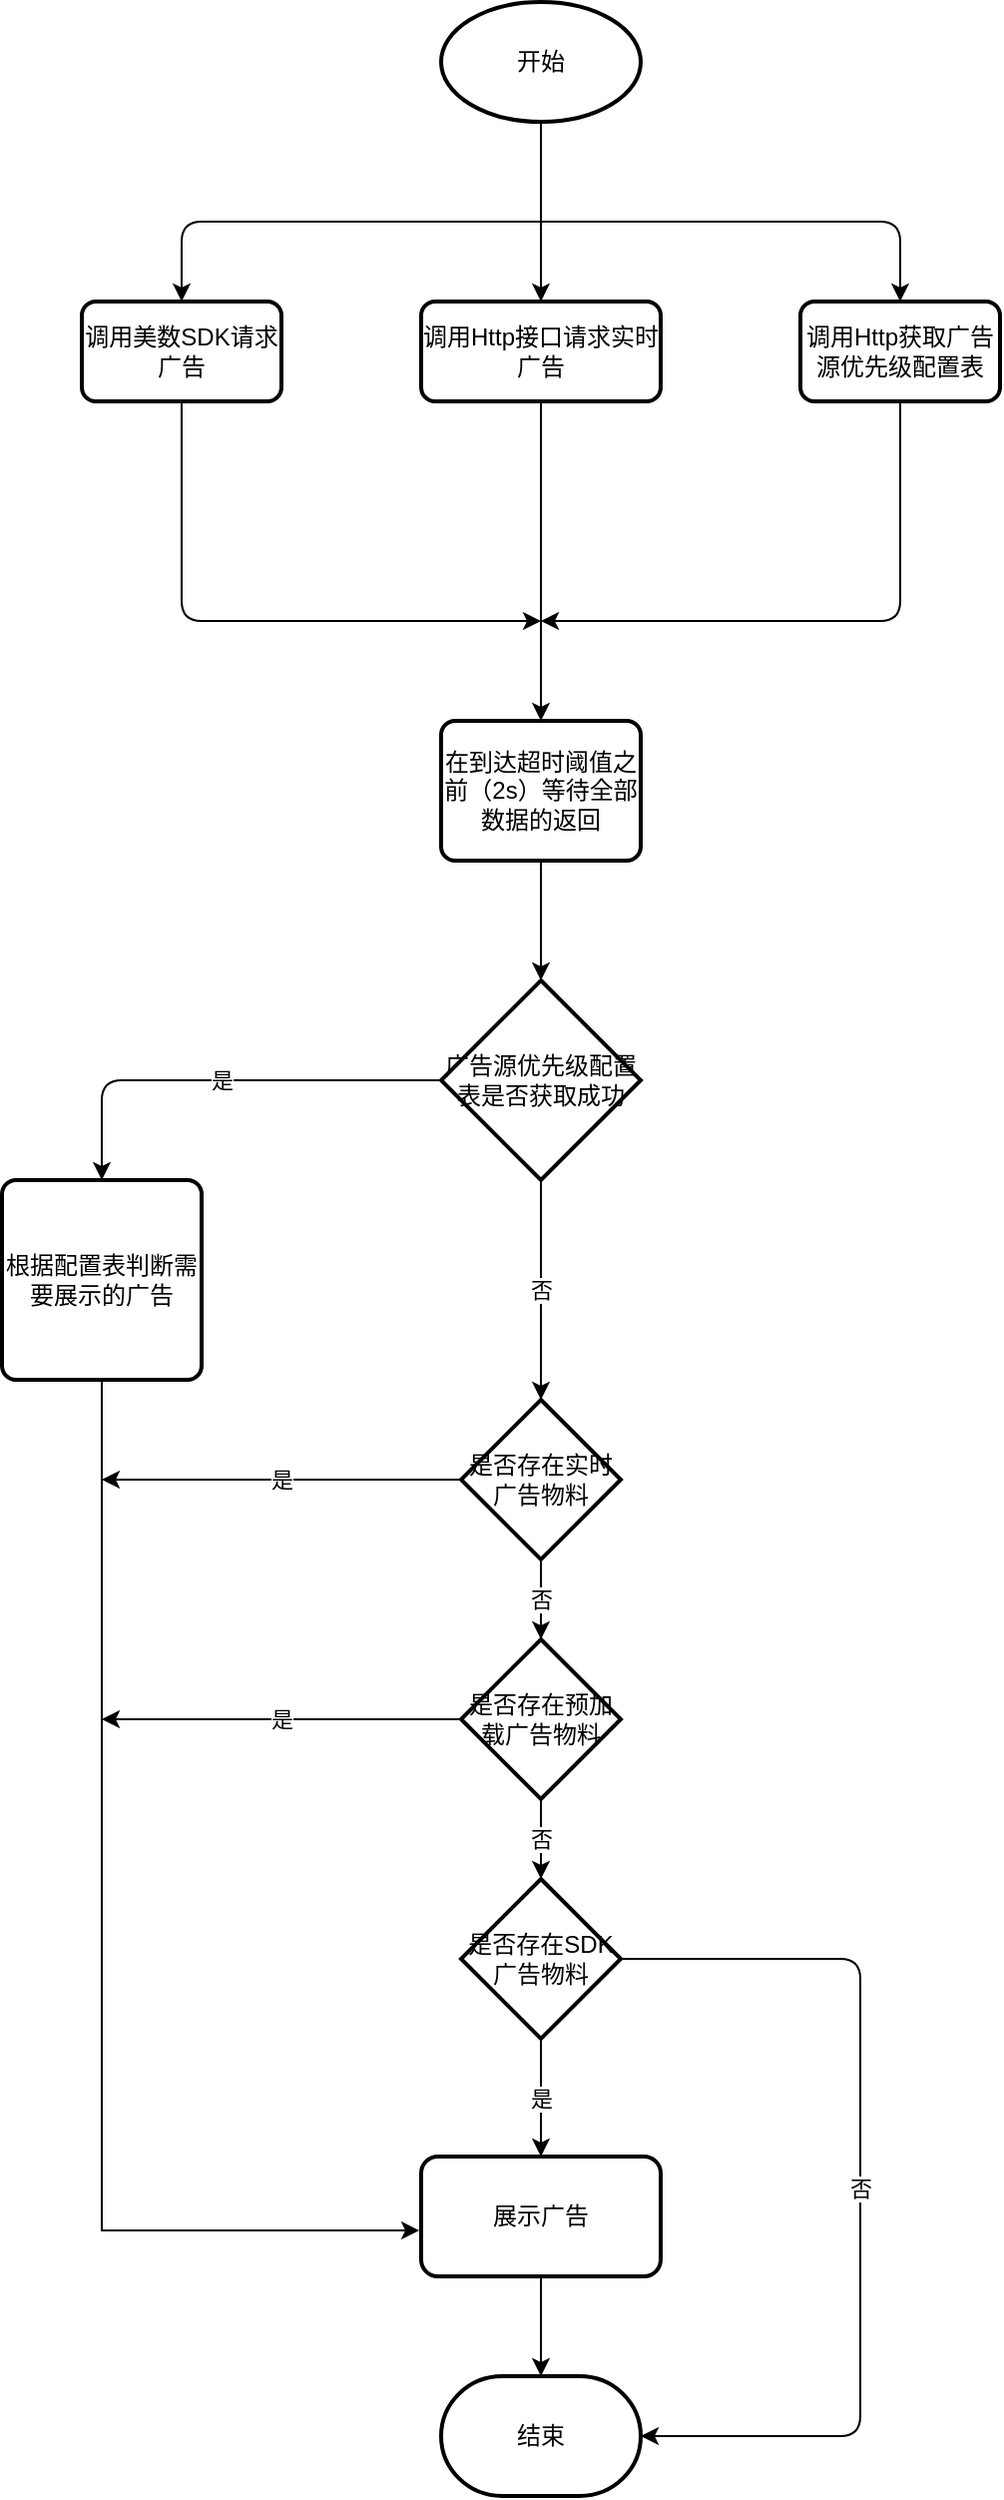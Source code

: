 <mxfile version="13.6.4" type="github">
  <diagram id="42KJjZnme22GjIDsiNIH" name="第 1 页">
    <mxGraphModel dx="1422" dy="762" grid="1" gridSize="10" guides="1" tooltips="1" connect="1" arrows="1" fold="1" page="1" pageScale="1" pageWidth="827" pageHeight="1169" math="0" shadow="0">
      <root>
        <mxCell id="0" />
        <mxCell id="1" parent="0" />
        <mxCell id="dQBOTQMVIhl5E_fYhvYl-1" value="开始" style="strokeWidth=2;html=1;shape=mxgraph.flowchart.start_1;whiteSpace=wrap;" vertex="1" parent="1">
          <mxGeometry x="340" y="90" width="100" height="60" as="geometry" />
        </mxCell>
        <mxCell id="dQBOTQMVIhl5E_fYhvYl-2" value="调用美数SDK请求广告" style="rounded=1;whiteSpace=wrap;html=1;absoluteArcSize=1;arcSize=14;strokeWidth=2;" vertex="1" parent="1">
          <mxGeometry x="160" y="240" width="100" height="50" as="geometry" />
        </mxCell>
        <mxCell id="dQBOTQMVIhl5E_fYhvYl-3" value="调用Http接口请求实时广告" style="rounded=1;whiteSpace=wrap;html=1;absoluteArcSize=1;arcSize=14;strokeWidth=2;" vertex="1" parent="1">
          <mxGeometry x="330" y="240" width="120" height="50" as="geometry" />
        </mxCell>
        <mxCell id="dQBOTQMVIhl5E_fYhvYl-4" value="调用Http获取广告源优先级配置表" style="rounded=1;whiteSpace=wrap;html=1;absoluteArcSize=1;arcSize=14;strokeWidth=2;" vertex="1" parent="1">
          <mxGeometry x="520" y="240" width="100" height="50" as="geometry" />
        </mxCell>
        <mxCell id="dQBOTQMVIhl5E_fYhvYl-6" value="" style="endArrow=classic;html=1;exitX=0.5;exitY=1;exitDx=0;exitDy=0;exitPerimeter=0;entryX=0.5;entryY=0;entryDx=0;entryDy=0;" edge="1" parent="1" source="dQBOTQMVIhl5E_fYhvYl-1" target="dQBOTQMVIhl5E_fYhvYl-3">
          <mxGeometry width="50" height="50" relative="1" as="geometry">
            <mxPoint x="270" y="170" as="sourcePoint" />
            <mxPoint x="320" y="120" as="targetPoint" />
          </mxGeometry>
        </mxCell>
        <mxCell id="dQBOTQMVIhl5E_fYhvYl-7" value="" style="endArrow=classic;html=1;entryX=0.5;entryY=0;entryDx=0;entryDy=0;" edge="1" parent="1" target="dQBOTQMVIhl5E_fYhvYl-2">
          <mxGeometry width="50" height="50" relative="1" as="geometry">
            <mxPoint x="380" y="200" as="sourcePoint" />
            <mxPoint x="390" y="250" as="targetPoint" />
            <Array as="points">
              <mxPoint x="210" y="200" />
            </Array>
          </mxGeometry>
        </mxCell>
        <mxCell id="dQBOTQMVIhl5E_fYhvYl-8" value="" style="endArrow=classic;html=1;entryX=0.5;entryY=0;entryDx=0;entryDy=0;" edge="1" parent="1" target="dQBOTQMVIhl5E_fYhvYl-4">
          <mxGeometry width="50" height="50" relative="1" as="geometry">
            <mxPoint x="380" y="200" as="sourcePoint" />
            <mxPoint x="220" y="250" as="targetPoint" />
            <Array as="points">
              <mxPoint x="570" y="200" />
            </Array>
          </mxGeometry>
        </mxCell>
        <mxCell id="dQBOTQMVIhl5E_fYhvYl-11" value="" style="endArrow=classic;html=1;exitX=0.5;exitY=1;exitDx=0;exitDy=0;entryX=0.5;entryY=0;entryDx=0;entryDy=0;" edge="1" parent="1" source="dQBOTQMVIhl5E_fYhvYl-3" target="dQBOTQMVIhl5E_fYhvYl-28">
          <mxGeometry width="50" height="50" relative="1" as="geometry">
            <mxPoint x="180" y="440" as="sourcePoint" />
            <mxPoint x="390" y="450" as="targetPoint" />
          </mxGeometry>
        </mxCell>
        <mxCell id="dQBOTQMVIhl5E_fYhvYl-12" value="" style="endArrow=classic;html=1;exitX=0.5;exitY=1;exitDx=0;exitDy=0;" edge="1" parent="1" source="dQBOTQMVIhl5E_fYhvYl-2">
          <mxGeometry width="50" height="50" relative="1" as="geometry">
            <mxPoint x="209.5" y="310" as="sourcePoint" />
            <mxPoint x="390" y="400" as="targetPoint" />
            <Array as="points">
              <mxPoint x="210" y="400" />
            </Array>
          </mxGeometry>
        </mxCell>
        <mxCell id="dQBOTQMVIhl5E_fYhvYl-13" value="" style="endArrow=classic;html=1;exitX=0.5;exitY=1;exitDx=0;exitDy=0;" edge="1" parent="1" source="dQBOTQMVIhl5E_fYhvYl-4">
          <mxGeometry width="50" height="50" relative="1" as="geometry">
            <mxPoint x="410" y="320" as="sourcePoint" />
            <mxPoint x="390" y="400" as="targetPoint" />
            <Array as="points">
              <mxPoint x="570" y="400" />
            </Array>
          </mxGeometry>
        </mxCell>
        <mxCell id="dQBOTQMVIhl5E_fYhvYl-14" value="" style="endArrow=classic;html=1;exitX=0.5;exitY=1;exitDx=0;exitDy=0;entryX=0.5;entryY=0;entryDx=0;entryDy=0;entryPerimeter=0;" edge="1" parent="1" source="dQBOTQMVIhl5E_fYhvYl-28" target="dQBOTQMVIhl5E_fYhvYl-17">
          <mxGeometry width="50" height="50" relative="1" as="geometry">
            <mxPoint x="390" y="550" as="sourcePoint" />
            <mxPoint x="390" y="570" as="targetPoint" />
          </mxGeometry>
        </mxCell>
        <mxCell id="dQBOTQMVIhl5E_fYhvYl-17" value="&lt;span&gt;广告源优先级配置表是否获取成功&lt;/span&gt;" style="strokeWidth=2;html=1;shape=mxgraph.flowchart.decision;whiteSpace=wrap;" vertex="1" parent="1">
          <mxGeometry x="340" y="580" width="100" height="100" as="geometry" />
        </mxCell>
        <mxCell id="dQBOTQMVIhl5E_fYhvYl-20" value="" style="edgeStyle=orthogonalEdgeStyle;rounded=0;orthogonalLoop=1;jettySize=auto;html=1;entryX=-0.008;entryY=0.617;entryDx=0;entryDy=0;entryPerimeter=0;" edge="1" parent="1" source="dQBOTQMVIhl5E_fYhvYl-18" target="dQBOTQMVIhl5E_fYhvYl-19">
          <mxGeometry relative="1" as="geometry">
            <Array as="points">
              <mxPoint x="170" y="1206" />
            </Array>
          </mxGeometry>
        </mxCell>
        <mxCell id="dQBOTQMVIhl5E_fYhvYl-18" value="根据配置表判断需要展示的广告" style="rounded=1;whiteSpace=wrap;html=1;absoluteArcSize=1;arcSize=14;strokeWidth=2;" vertex="1" parent="1">
          <mxGeometry x="120" y="680" width="100" height="100" as="geometry" />
        </mxCell>
        <mxCell id="dQBOTQMVIhl5E_fYhvYl-19" value="展示广告" style="whiteSpace=wrap;html=1;rounded=1;strokeWidth=2;arcSize=14;" vertex="1" parent="1">
          <mxGeometry x="330" y="1169" width="120" height="60" as="geometry" />
        </mxCell>
        <mxCell id="dQBOTQMVIhl5E_fYhvYl-24" value="结束" style="strokeWidth=2;html=1;shape=mxgraph.flowchart.terminator;whiteSpace=wrap;" vertex="1" parent="1">
          <mxGeometry x="340" y="1279" width="100" height="60" as="geometry" />
        </mxCell>
        <mxCell id="dQBOTQMVIhl5E_fYhvYl-25" value="" style="endArrow=classic;html=1;exitX=0.5;exitY=1;exitDx=0;exitDy=0;" edge="1" parent="1" source="dQBOTQMVIhl5E_fYhvYl-19" target="dQBOTQMVIhl5E_fYhvYl-24">
          <mxGeometry width="50" height="50" relative="1" as="geometry">
            <mxPoint x="620" y="1099" as="sourcePoint" />
            <mxPoint x="670" y="1049" as="targetPoint" />
            <Array as="points">
              <mxPoint x="390" y="1249" />
            </Array>
          </mxGeometry>
        </mxCell>
        <mxCell id="dQBOTQMVIhl5E_fYhvYl-27" value="是" style="endArrow=classic;html=1;exitX=0;exitY=0.5;exitDx=0;exitDy=0;exitPerimeter=0;entryX=0.5;entryY=0;entryDx=0;entryDy=0;" edge="1" parent="1" source="dQBOTQMVIhl5E_fYhvYl-17" target="dQBOTQMVIhl5E_fYhvYl-18">
          <mxGeometry width="50" height="50" relative="1" as="geometry">
            <mxPoint x="600" y="790" as="sourcePoint" />
            <mxPoint x="650" y="740" as="targetPoint" />
            <Array as="points">
              <mxPoint x="170" y="630" />
            </Array>
          </mxGeometry>
        </mxCell>
        <mxCell id="dQBOTQMVIhl5E_fYhvYl-28" value="在到达超时阈值之前（2s）等待全部数据的返回" style="rounded=1;whiteSpace=wrap;html=1;absoluteArcSize=1;arcSize=14;strokeWidth=2;" vertex="1" parent="1">
          <mxGeometry x="340" y="450" width="100" height="70" as="geometry" />
        </mxCell>
        <mxCell id="dQBOTQMVIhl5E_fYhvYl-29" value="否" style="endArrow=classic;html=1;exitX=0.5;exitY=1;exitDx=0;exitDy=0;exitPerimeter=0;entryX=0.5;entryY=0;entryDx=0;entryDy=0;entryPerimeter=0;" edge="1" parent="1" source="dQBOTQMVIhl5E_fYhvYl-17" target="dQBOTQMVIhl5E_fYhvYl-30">
          <mxGeometry width="50" height="50" relative="1" as="geometry">
            <mxPoint x="270" y="730" as="sourcePoint" />
            <mxPoint x="390" y="750" as="targetPoint" />
          </mxGeometry>
        </mxCell>
        <mxCell id="dQBOTQMVIhl5E_fYhvYl-33" value="否" style="edgeStyle=orthogonalEdgeStyle;rounded=0;orthogonalLoop=1;jettySize=auto;html=1;" edge="1" parent="1" source="dQBOTQMVIhl5E_fYhvYl-30" target="dQBOTQMVIhl5E_fYhvYl-32">
          <mxGeometry relative="1" as="geometry" />
        </mxCell>
        <mxCell id="dQBOTQMVIhl5E_fYhvYl-30" value="是否存在实时广告物料" style="strokeWidth=2;html=1;shape=mxgraph.flowchart.decision;whiteSpace=wrap;" vertex="1" parent="1">
          <mxGeometry x="350" y="790" width="80" height="80" as="geometry" />
        </mxCell>
        <mxCell id="dQBOTQMVIhl5E_fYhvYl-31" value="是" style="endArrow=classic;html=1;exitX=0;exitY=0.5;exitDx=0;exitDy=0;exitPerimeter=0;" edge="1" parent="1" source="dQBOTQMVIhl5E_fYhvYl-30">
          <mxGeometry width="50" height="50" relative="1" as="geometry">
            <mxPoint x="600" y="950" as="sourcePoint" />
            <mxPoint x="170" y="830" as="targetPoint" />
            <Array as="points">
              <mxPoint x="240" y="830" />
              <mxPoint x="210" y="830" />
            </Array>
          </mxGeometry>
        </mxCell>
        <mxCell id="dQBOTQMVIhl5E_fYhvYl-36" value="否" style="edgeStyle=orthogonalEdgeStyle;rounded=0;orthogonalLoop=1;jettySize=auto;html=1;" edge="1" parent="1" source="dQBOTQMVIhl5E_fYhvYl-32" target="dQBOTQMVIhl5E_fYhvYl-35">
          <mxGeometry relative="1" as="geometry" />
        </mxCell>
        <mxCell id="dQBOTQMVIhl5E_fYhvYl-32" value="是否存在预加载广告物料" style="rhombus;whiteSpace=wrap;html=1;strokeWidth=2;" vertex="1" parent="1">
          <mxGeometry x="350" y="910" width="80" height="80" as="geometry" />
        </mxCell>
        <mxCell id="dQBOTQMVIhl5E_fYhvYl-34" value="是" style="endArrow=classic;html=1;exitX=0;exitY=0.5;exitDx=0;exitDy=0;" edge="1" parent="1" source="dQBOTQMVIhl5E_fYhvYl-32">
          <mxGeometry width="50" height="50" relative="1" as="geometry">
            <mxPoint x="280" y="1000" as="sourcePoint" />
            <mxPoint x="170" y="950" as="targetPoint" />
          </mxGeometry>
        </mxCell>
        <mxCell id="dQBOTQMVIhl5E_fYhvYl-35" value="是否存在SDK广告物料" style="rhombus;whiteSpace=wrap;html=1;strokeWidth=2;" vertex="1" parent="1">
          <mxGeometry x="350" y="1030" width="80" height="80" as="geometry" />
        </mxCell>
        <mxCell id="dQBOTQMVIhl5E_fYhvYl-37" value="是" style="endArrow=classic;html=1;exitX=0.5;exitY=1;exitDx=0;exitDy=0;entryX=0.5;entryY=0;entryDx=0;entryDy=0;" edge="1" parent="1" source="dQBOTQMVIhl5E_fYhvYl-35" target="dQBOTQMVIhl5E_fYhvYl-19">
          <mxGeometry width="50" height="50" relative="1" as="geometry">
            <mxPoint x="520" y="1110" as="sourcePoint" />
            <mxPoint x="570" y="1060" as="targetPoint" />
          </mxGeometry>
        </mxCell>
        <mxCell id="dQBOTQMVIhl5E_fYhvYl-38" value="否" style="endArrow=classic;html=1;exitX=1;exitY=0.5;exitDx=0;exitDy=0;entryX=1;entryY=0.5;entryDx=0;entryDy=0;entryPerimeter=0;" edge="1" parent="1" source="dQBOTQMVIhl5E_fYhvYl-35" target="dQBOTQMVIhl5E_fYhvYl-24">
          <mxGeometry width="50" height="50" relative="1" as="geometry">
            <mxPoint x="620" y="1130" as="sourcePoint" />
            <mxPoint x="670" y="1080" as="targetPoint" />
            <Array as="points">
              <mxPoint x="550" y="1070" />
              <mxPoint x="550" y="1309" />
            </Array>
          </mxGeometry>
        </mxCell>
      </root>
    </mxGraphModel>
  </diagram>
</mxfile>
